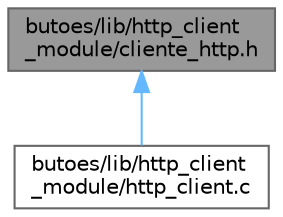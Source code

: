 digraph "butoes/lib/http_client_module/cliente_http.h"
{
 // LATEX_PDF_SIZE
  bgcolor="transparent";
  edge [fontname=Helvetica,fontsize=10,labelfontname=Helvetica,labelfontsize=10];
  node [fontname=Helvetica,fontsize=10,shape=box,height=0.2,width=0.4];
  Node1 [id="Node000001",label="butoes/lib/http_client\l_module/cliente_http.h",height=0.2,width=0.4,color="gray40", fillcolor="grey60", style="filled", fontcolor="black",tooltip="Módulo de cliente HTTP para envio de dados para a nuvem."];
  Node1 -> Node2 [id="edge1_Node000001_Node000002",dir="back",color="steelblue1",style="solid",tooltip=" "];
  Node2 [id="Node000002",label="butoes/lib/http_client\l_module/http_client.c",height=0.2,width=0.4,color="grey40", fillcolor="white", style="filled",URL="$df/d2c/butoes_2lib_2http__client__module_2http__client_8c.html",tooltip="Implementação do cliente HTTP para envio de dados para a nuvem."];
}
